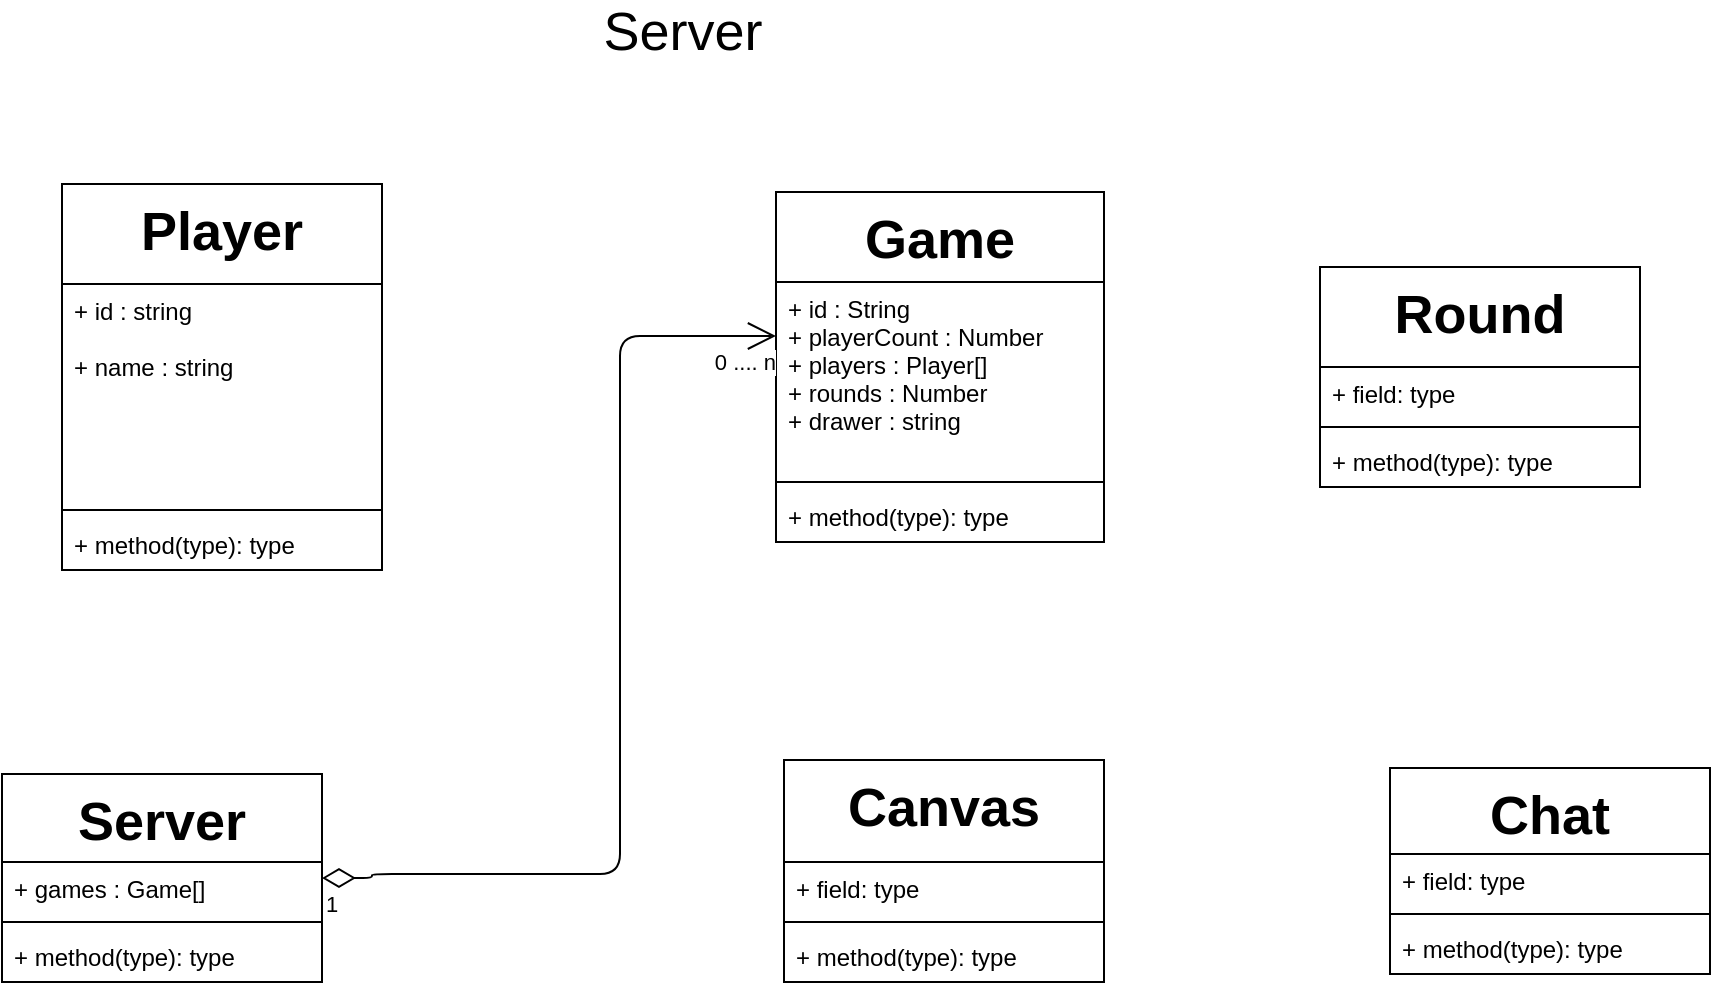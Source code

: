 <mxfile version="14.2.9" type="github">
  <diagram id="BDdsfFQTSKqC_bM2ezUI" name="Page-1">
    <mxGraphModel dx="1038" dy="547" grid="0" gridSize="10" guides="1" tooltips="1" connect="1" arrows="1" fold="1" page="1" pageScale="1" pageWidth="1169" pageHeight="1654" math="0" shadow="0">
      <root>
        <mxCell id="0" />
        <mxCell id="1" parent="0" />
        <mxCell id="wuq64nm2sHQ9cOpTrkFf-1" value="Server" style="text;html=1;strokeColor=none;fillColor=none;align=center;verticalAlign=middle;whiteSpace=wrap;rounded=0;fontSize=27;" vertex="1" parent="1">
          <mxGeometry x="443" y="118" width="93" height="20" as="geometry" />
        </mxCell>
        <mxCell id="wuq64nm2sHQ9cOpTrkFf-2" value="Player&#xa;" style="swimlane;fontStyle=1;align=center;verticalAlign=top;childLayout=stackLayout;horizontal=1;startSize=50;horizontalStack=0;resizeParent=1;resizeParentMax=0;resizeLast=0;collapsible=1;marginBottom=0;fontSize=27;" vertex="1" parent="1">
          <mxGeometry x="179" y="204" width="160" height="193" as="geometry">
            <mxRectangle x="443" y="203" width="108" height="45" as="alternateBounds" />
          </mxGeometry>
        </mxCell>
        <mxCell id="wuq64nm2sHQ9cOpTrkFf-3" value="+ id : string &#xa;&#xa;+ name : string&#xa;" style="text;strokeColor=none;fillColor=none;align=left;verticalAlign=top;spacingLeft=4;spacingRight=4;overflow=hidden;rotatable=0;points=[[0,0.5],[1,0.5]];portConstraint=eastwest;" vertex="1" parent="wuq64nm2sHQ9cOpTrkFf-2">
          <mxGeometry y="50" width="160" height="109" as="geometry" />
        </mxCell>
        <mxCell id="wuq64nm2sHQ9cOpTrkFf-4" value="" style="line;strokeWidth=1;fillColor=none;align=left;verticalAlign=middle;spacingTop=-1;spacingLeft=3;spacingRight=3;rotatable=0;labelPosition=right;points=[];portConstraint=eastwest;" vertex="1" parent="wuq64nm2sHQ9cOpTrkFf-2">
          <mxGeometry y="159" width="160" height="8" as="geometry" />
        </mxCell>
        <mxCell id="wuq64nm2sHQ9cOpTrkFf-5" value="+ method(type): type" style="text;strokeColor=none;fillColor=none;align=left;verticalAlign=top;spacingLeft=4;spacingRight=4;overflow=hidden;rotatable=0;points=[[0,0.5],[1,0.5]];portConstraint=eastwest;" vertex="1" parent="wuq64nm2sHQ9cOpTrkFf-2">
          <mxGeometry y="167" width="160" height="26" as="geometry" />
        </mxCell>
        <mxCell id="wuq64nm2sHQ9cOpTrkFf-14" value="Game" style="swimlane;fontStyle=1;align=center;verticalAlign=top;childLayout=stackLayout;horizontal=1;startSize=45;horizontalStack=0;resizeParent=1;resizeParentMax=0;resizeLast=0;collapsible=1;marginBottom=0;fontSize=27;" vertex="1" parent="1">
          <mxGeometry x="536" y="208" width="164" height="175" as="geometry" />
        </mxCell>
        <mxCell id="wuq64nm2sHQ9cOpTrkFf-15" value="+ id : String&#xa;+ playerCount : Number&#xa;+ players : Player[]&#xa;+ rounds : Number&#xa;+ drawer : string&#xa;&#xa;&#xa;" style="text;strokeColor=none;fillColor=none;align=left;verticalAlign=top;spacingLeft=4;spacingRight=4;overflow=hidden;rotatable=0;points=[[0,0.5],[1,0.5]];portConstraint=eastwest;" vertex="1" parent="wuq64nm2sHQ9cOpTrkFf-14">
          <mxGeometry y="45" width="164" height="96" as="geometry" />
        </mxCell>
        <mxCell id="wuq64nm2sHQ9cOpTrkFf-16" value="" style="line;strokeWidth=1;fillColor=none;align=left;verticalAlign=middle;spacingTop=-1;spacingLeft=3;spacingRight=3;rotatable=0;labelPosition=right;points=[];portConstraint=eastwest;" vertex="1" parent="wuq64nm2sHQ9cOpTrkFf-14">
          <mxGeometry y="141" width="164" height="8" as="geometry" />
        </mxCell>
        <mxCell id="wuq64nm2sHQ9cOpTrkFf-17" value="+ method(type): type" style="text;strokeColor=none;fillColor=none;align=left;verticalAlign=top;spacingLeft=4;spacingRight=4;overflow=hidden;rotatable=0;points=[[0,0.5],[1,0.5]];portConstraint=eastwest;" vertex="1" parent="wuq64nm2sHQ9cOpTrkFf-14">
          <mxGeometry y="149" width="164" height="26" as="geometry" />
        </mxCell>
        <mxCell id="wuq64nm2sHQ9cOpTrkFf-23" value="Canvas" style="swimlane;fontStyle=1;align=center;verticalAlign=top;childLayout=stackLayout;horizontal=1;startSize=51;horizontalStack=0;resizeParent=1;resizeParentMax=0;resizeLast=0;collapsible=1;marginBottom=0;fontSize=27;" vertex="1" parent="1">
          <mxGeometry x="540" y="492" width="160" height="111" as="geometry">
            <mxRectangle x="540" y="492" width="123" height="51" as="alternateBounds" />
          </mxGeometry>
        </mxCell>
        <mxCell id="wuq64nm2sHQ9cOpTrkFf-24" value="+ field: type" style="text;strokeColor=none;fillColor=none;align=left;verticalAlign=top;spacingLeft=4;spacingRight=4;overflow=hidden;rotatable=0;points=[[0,0.5],[1,0.5]];portConstraint=eastwest;" vertex="1" parent="wuq64nm2sHQ9cOpTrkFf-23">
          <mxGeometry y="51" width="160" height="26" as="geometry" />
        </mxCell>
        <mxCell id="wuq64nm2sHQ9cOpTrkFf-25" value="" style="line;strokeWidth=1;fillColor=none;align=left;verticalAlign=middle;spacingTop=-1;spacingLeft=3;spacingRight=3;rotatable=0;labelPosition=right;points=[];portConstraint=eastwest;" vertex="1" parent="wuq64nm2sHQ9cOpTrkFf-23">
          <mxGeometry y="77" width="160" height="8" as="geometry" />
        </mxCell>
        <mxCell id="wuq64nm2sHQ9cOpTrkFf-26" value="+ method(type): type" style="text;strokeColor=none;fillColor=none;align=left;verticalAlign=top;spacingLeft=4;spacingRight=4;overflow=hidden;rotatable=0;points=[[0,0.5],[1,0.5]];portConstraint=eastwest;" vertex="1" parent="wuq64nm2sHQ9cOpTrkFf-23">
          <mxGeometry y="85" width="160" height="26" as="geometry" />
        </mxCell>
        <mxCell id="wuq64nm2sHQ9cOpTrkFf-34" value="Round" style="swimlane;fontStyle=1;align=center;verticalAlign=top;childLayout=stackLayout;horizontal=1;startSize=50;horizontalStack=0;resizeParent=1;resizeParentMax=0;resizeLast=0;collapsible=1;marginBottom=0;fontSize=27;" vertex="1" parent="1">
          <mxGeometry x="808" y="245.5" width="160" height="110" as="geometry" />
        </mxCell>
        <mxCell id="wuq64nm2sHQ9cOpTrkFf-35" value="+ field: type" style="text;strokeColor=none;fillColor=none;align=left;verticalAlign=top;spacingLeft=4;spacingRight=4;overflow=hidden;rotatable=0;points=[[0,0.5],[1,0.5]];portConstraint=eastwest;" vertex="1" parent="wuq64nm2sHQ9cOpTrkFf-34">
          <mxGeometry y="50" width="160" height="26" as="geometry" />
        </mxCell>
        <mxCell id="wuq64nm2sHQ9cOpTrkFf-36" value="" style="line;strokeWidth=1;fillColor=none;align=left;verticalAlign=middle;spacingTop=-1;spacingLeft=3;spacingRight=3;rotatable=0;labelPosition=right;points=[];portConstraint=eastwest;" vertex="1" parent="wuq64nm2sHQ9cOpTrkFf-34">
          <mxGeometry y="76" width="160" height="8" as="geometry" />
        </mxCell>
        <mxCell id="wuq64nm2sHQ9cOpTrkFf-37" value="+ method(type): type" style="text;strokeColor=none;fillColor=none;align=left;verticalAlign=top;spacingLeft=4;spacingRight=4;overflow=hidden;rotatable=0;points=[[0,0.5],[1,0.5]];portConstraint=eastwest;" vertex="1" parent="wuq64nm2sHQ9cOpTrkFf-34">
          <mxGeometry y="84" width="160" height="26" as="geometry" />
        </mxCell>
        <mxCell id="wuq64nm2sHQ9cOpTrkFf-38" value="Chat" style="swimlane;fontStyle=1;align=center;verticalAlign=top;childLayout=stackLayout;horizontal=1;startSize=43;horizontalStack=0;resizeParent=1;resizeParentMax=0;resizeLast=0;collapsible=1;marginBottom=0;fontSize=27;" vertex="1" parent="1">
          <mxGeometry x="843" y="496" width="160" height="103" as="geometry" />
        </mxCell>
        <mxCell id="wuq64nm2sHQ9cOpTrkFf-39" value="+ field: type" style="text;strokeColor=none;fillColor=none;align=left;verticalAlign=top;spacingLeft=4;spacingRight=4;overflow=hidden;rotatable=0;points=[[0,0.5],[1,0.5]];portConstraint=eastwest;" vertex="1" parent="wuq64nm2sHQ9cOpTrkFf-38">
          <mxGeometry y="43" width="160" height="26" as="geometry" />
        </mxCell>
        <mxCell id="wuq64nm2sHQ9cOpTrkFf-40" value="" style="line;strokeWidth=1;fillColor=none;align=left;verticalAlign=middle;spacingTop=-1;spacingLeft=3;spacingRight=3;rotatable=0;labelPosition=right;points=[];portConstraint=eastwest;" vertex="1" parent="wuq64nm2sHQ9cOpTrkFf-38">
          <mxGeometry y="69" width="160" height="8" as="geometry" />
        </mxCell>
        <mxCell id="wuq64nm2sHQ9cOpTrkFf-41" value="+ method(type): type" style="text;strokeColor=none;fillColor=none;align=left;verticalAlign=top;spacingLeft=4;spacingRight=4;overflow=hidden;rotatable=0;points=[[0,0.5],[1,0.5]];portConstraint=eastwest;" vertex="1" parent="wuq64nm2sHQ9cOpTrkFf-38">
          <mxGeometry y="77" width="160" height="26" as="geometry" />
        </mxCell>
        <mxCell id="wuq64nm2sHQ9cOpTrkFf-43" value="Server" style="swimlane;fontStyle=1;align=center;verticalAlign=top;childLayout=stackLayout;horizontal=1;startSize=44;horizontalStack=0;resizeParent=1;resizeParentMax=0;resizeLast=0;collapsible=1;marginBottom=0;fontSize=27;" vertex="1" parent="1">
          <mxGeometry x="149" y="499" width="160" height="104" as="geometry" />
        </mxCell>
        <mxCell id="wuq64nm2sHQ9cOpTrkFf-44" value="+ games : Game[]" style="text;strokeColor=none;fillColor=none;align=left;verticalAlign=top;spacingLeft=4;spacingRight=4;overflow=hidden;rotatable=0;points=[[0,0.5],[1,0.5]];portConstraint=eastwest;" vertex="1" parent="wuq64nm2sHQ9cOpTrkFf-43">
          <mxGeometry y="44" width="160" height="26" as="geometry" />
        </mxCell>
        <mxCell id="wuq64nm2sHQ9cOpTrkFf-45" value="" style="line;strokeWidth=1;fillColor=none;align=left;verticalAlign=middle;spacingTop=-1;spacingLeft=3;spacingRight=3;rotatable=0;labelPosition=right;points=[];portConstraint=eastwest;" vertex="1" parent="wuq64nm2sHQ9cOpTrkFf-43">
          <mxGeometry y="70" width="160" height="8" as="geometry" />
        </mxCell>
        <mxCell id="wuq64nm2sHQ9cOpTrkFf-46" value="+ method(type): type" style="text;strokeColor=none;fillColor=none;align=left;verticalAlign=top;spacingLeft=4;spacingRight=4;overflow=hidden;rotatable=0;points=[[0,0.5],[1,0.5]];portConstraint=eastwest;" vertex="1" parent="wuq64nm2sHQ9cOpTrkFf-43">
          <mxGeometry y="78" width="160" height="26" as="geometry" />
        </mxCell>
        <mxCell id="wuq64nm2sHQ9cOpTrkFf-50" value="" style="endArrow=open;html=1;endSize=12;startArrow=diamondThin;startSize=14;startFill=0;edgeStyle=orthogonalEdgeStyle;fontSize=27;exitX=1;exitY=0.5;exitDx=0;exitDy=0;" edge="1" parent="1" source="wuq64nm2sHQ9cOpTrkFf-43" target="wuq64nm2sHQ9cOpTrkFf-14">
          <mxGeometry relative="1" as="geometry">
            <mxPoint x="343" y="549" as="sourcePoint" />
            <mxPoint x="503" y="549" as="targetPoint" />
            <Array as="points">
              <mxPoint x="334" y="551" />
              <mxPoint x="334" y="549" />
              <mxPoint x="458" y="549" />
              <mxPoint x="458" y="280" />
            </Array>
          </mxGeometry>
        </mxCell>
        <mxCell id="wuq64nm2sHQ9cOpTrkFf-51" value="1" style="edgeLabel;resizable=0;html=1;align=left;verticalAlign=top;" connectable="0" vertex="1" parent="wuq64nm2sHQ9cOpTrkFf-50">
          <mxGeometry x="-1" relative="1" as="geometry" />
        </mxCell>
        <mxCell id="wuq64nm2sHQ9cOpTrkFf-52" value="0 .... n " style="edgeLabel;resizable=0;html=1;align=right;verticalAlign=top;" connectable="0" vertex="1" parent="wuq64nm2sHQ9cOpTrkFf-50">
          <mxGeometry x="1" relative="1" as="geometry" />
        </mxCell>
      </root>
    </mxGraphModel>
  </diagram>
</mxfile>
